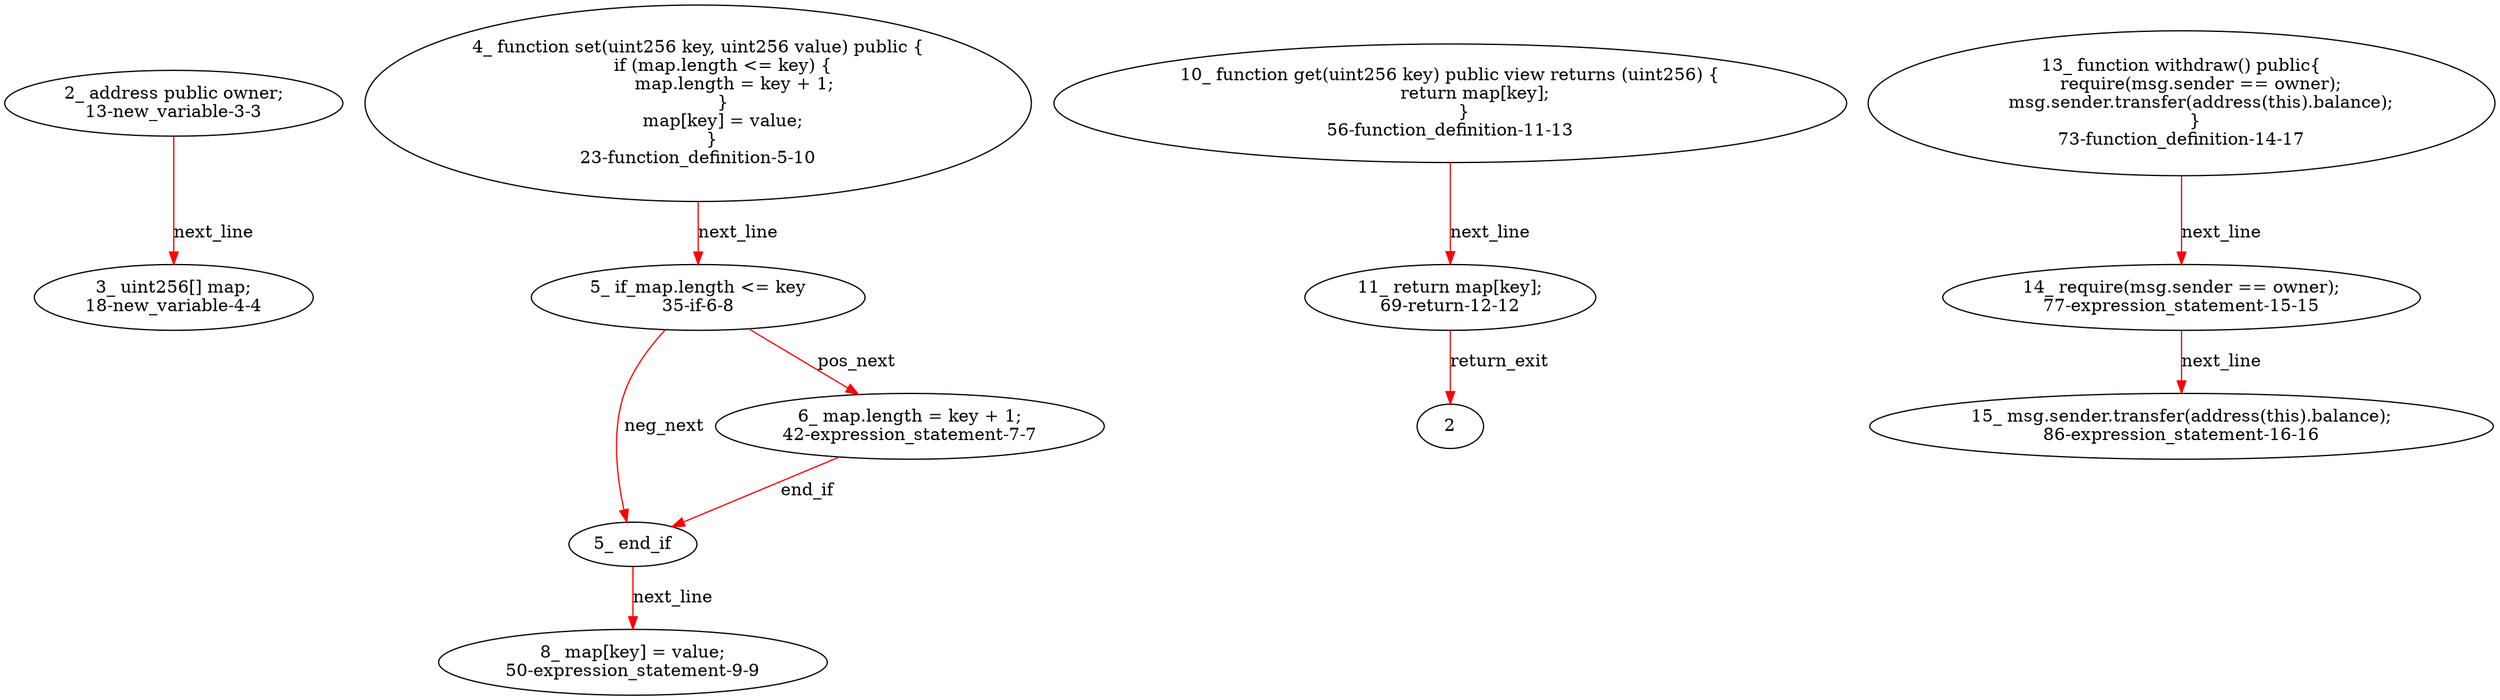 digraph  {
13 [code="address public owner;", label="2_ address public owner;\n13-new_variable-3-3", method="", type_label=new_variable];
18 [code="uint256[] map;", label="3_ uint256[] map;\n18-new_variable-4-4", method="", type_label=new_variable];
23 [code="function set(uint256 key, uint256 value) public {\n         if (map.length <= key) {\n             map.length = key + 1;\n         }\n         map[key] = value;\n     }", label="4_ function set(uint256 key, uint256 value) public {\n         if (map.length <= key) {\n             map.length = key + 1;\n         }\n         map[key] = value;\n     }\n23-function_definition-5-10", method="set(uint256 key,uint256 value)", type_label=function_definition];
35 [code="if (map.length <= key) {\n             map.length = key + 1;\n         }", label="5_ if_map.length <= key\n35-if-6-8", method="set(uint256 key,uint256 value)", type_label=if];
129 [code="if (map.length <= key) {\n             map.length = key + 1;\n         }", label="5_ end_if", method="set(uint256 key,uint256 value)", type_label=end_if];
42 [code="map.length = key + 1;", label="6_ map.length = key + 1;\n42-expression_statement-7-7", method="set(uint256 key,uint256 value)", type_label=expression_statement];
50 [code="map[key] = value;", label="8_ map[key] = value;\n50-expression_statement-9-9", method="set(uint256 key,uint256 value)", type_label=expression_statement];
56 [code="function get(uint256 key) public view returns (uint256) {\n         return map[key];\n     }", label="10_ function get(uint256 key) public view returns (uint256) {\n         return map[key];\n     }\n56-function_definition-11-13", method="get(uint256 key)", type_label=function_definition];
69 [code="return map[key];", label="11_ return map[key];\n69-return-12-12", method="get(uint256 key)", type_label=return];
73 [code="function withdraw() public{\n       require(msg.sender == owner);\n       msg.sender.transfer(address(this).balance);\n     }", label="13_ function withdraw() public{\n       require(msg.sender == owner);\n       msg.sender.transfer(address(this).balance);\n     }\n73-function_definition-14-17", method="withdraw()", type_label=function_definition];
77 [code="require(msg.sender == owner);", label="14_ require(msg.sender == owner);\n77-expression_statement-15-15", method="withdraw()", type_label=expression_statement];
86 [code="msg.sender.transfer(address(this).balance);", label="15_ msg.sender.transfer(address(this).balance);\n86-expression_statement-16-16", method="withdraw()", type_label=expression_statement];
2;
13 -> 18  [color=red, controlflow_type=next_line, edge_type=CFG_edge, key=0, label=next_line];
23 -> 35  [color=red, controlflow_type=next_line, edge_type=CFG_edge, key=0, label=next_line];
35 -> 42  [color=red, controlflow_type=pos_next, edge_type=CFG_edge, key=0, label=pos_next];
35 -> 129  [color=red, controlflow_type=neg_next, edge_type=CFG_edge, key=0, label=neg_next];
129 -> 50  [color=red, controlflow_type=next_line, edge_type=CFG_edge, key=0, label=next_line];
42 -> 129  [color=red, controlflow_type=end_if, edge_type=CFG_edge, key=0, label=end_if];
56 -> 69  [color=red, controlflow_type=next_line, edge_type=CFG_edge, key=0, label=next_line];
69 -> 2  [color=red, controlflow_type=return_exit, edge_type=CFG_edge, key=0, label=return_exit];
73 -> 77  [color=red, controlflow_type=next_line, edge_type=CFG_edge, key=0, label=next_line];
77 -> 86  [color=red, controlflow_type=next_line, edge_type=CFG_edge, key=0, label=next_line];
}
